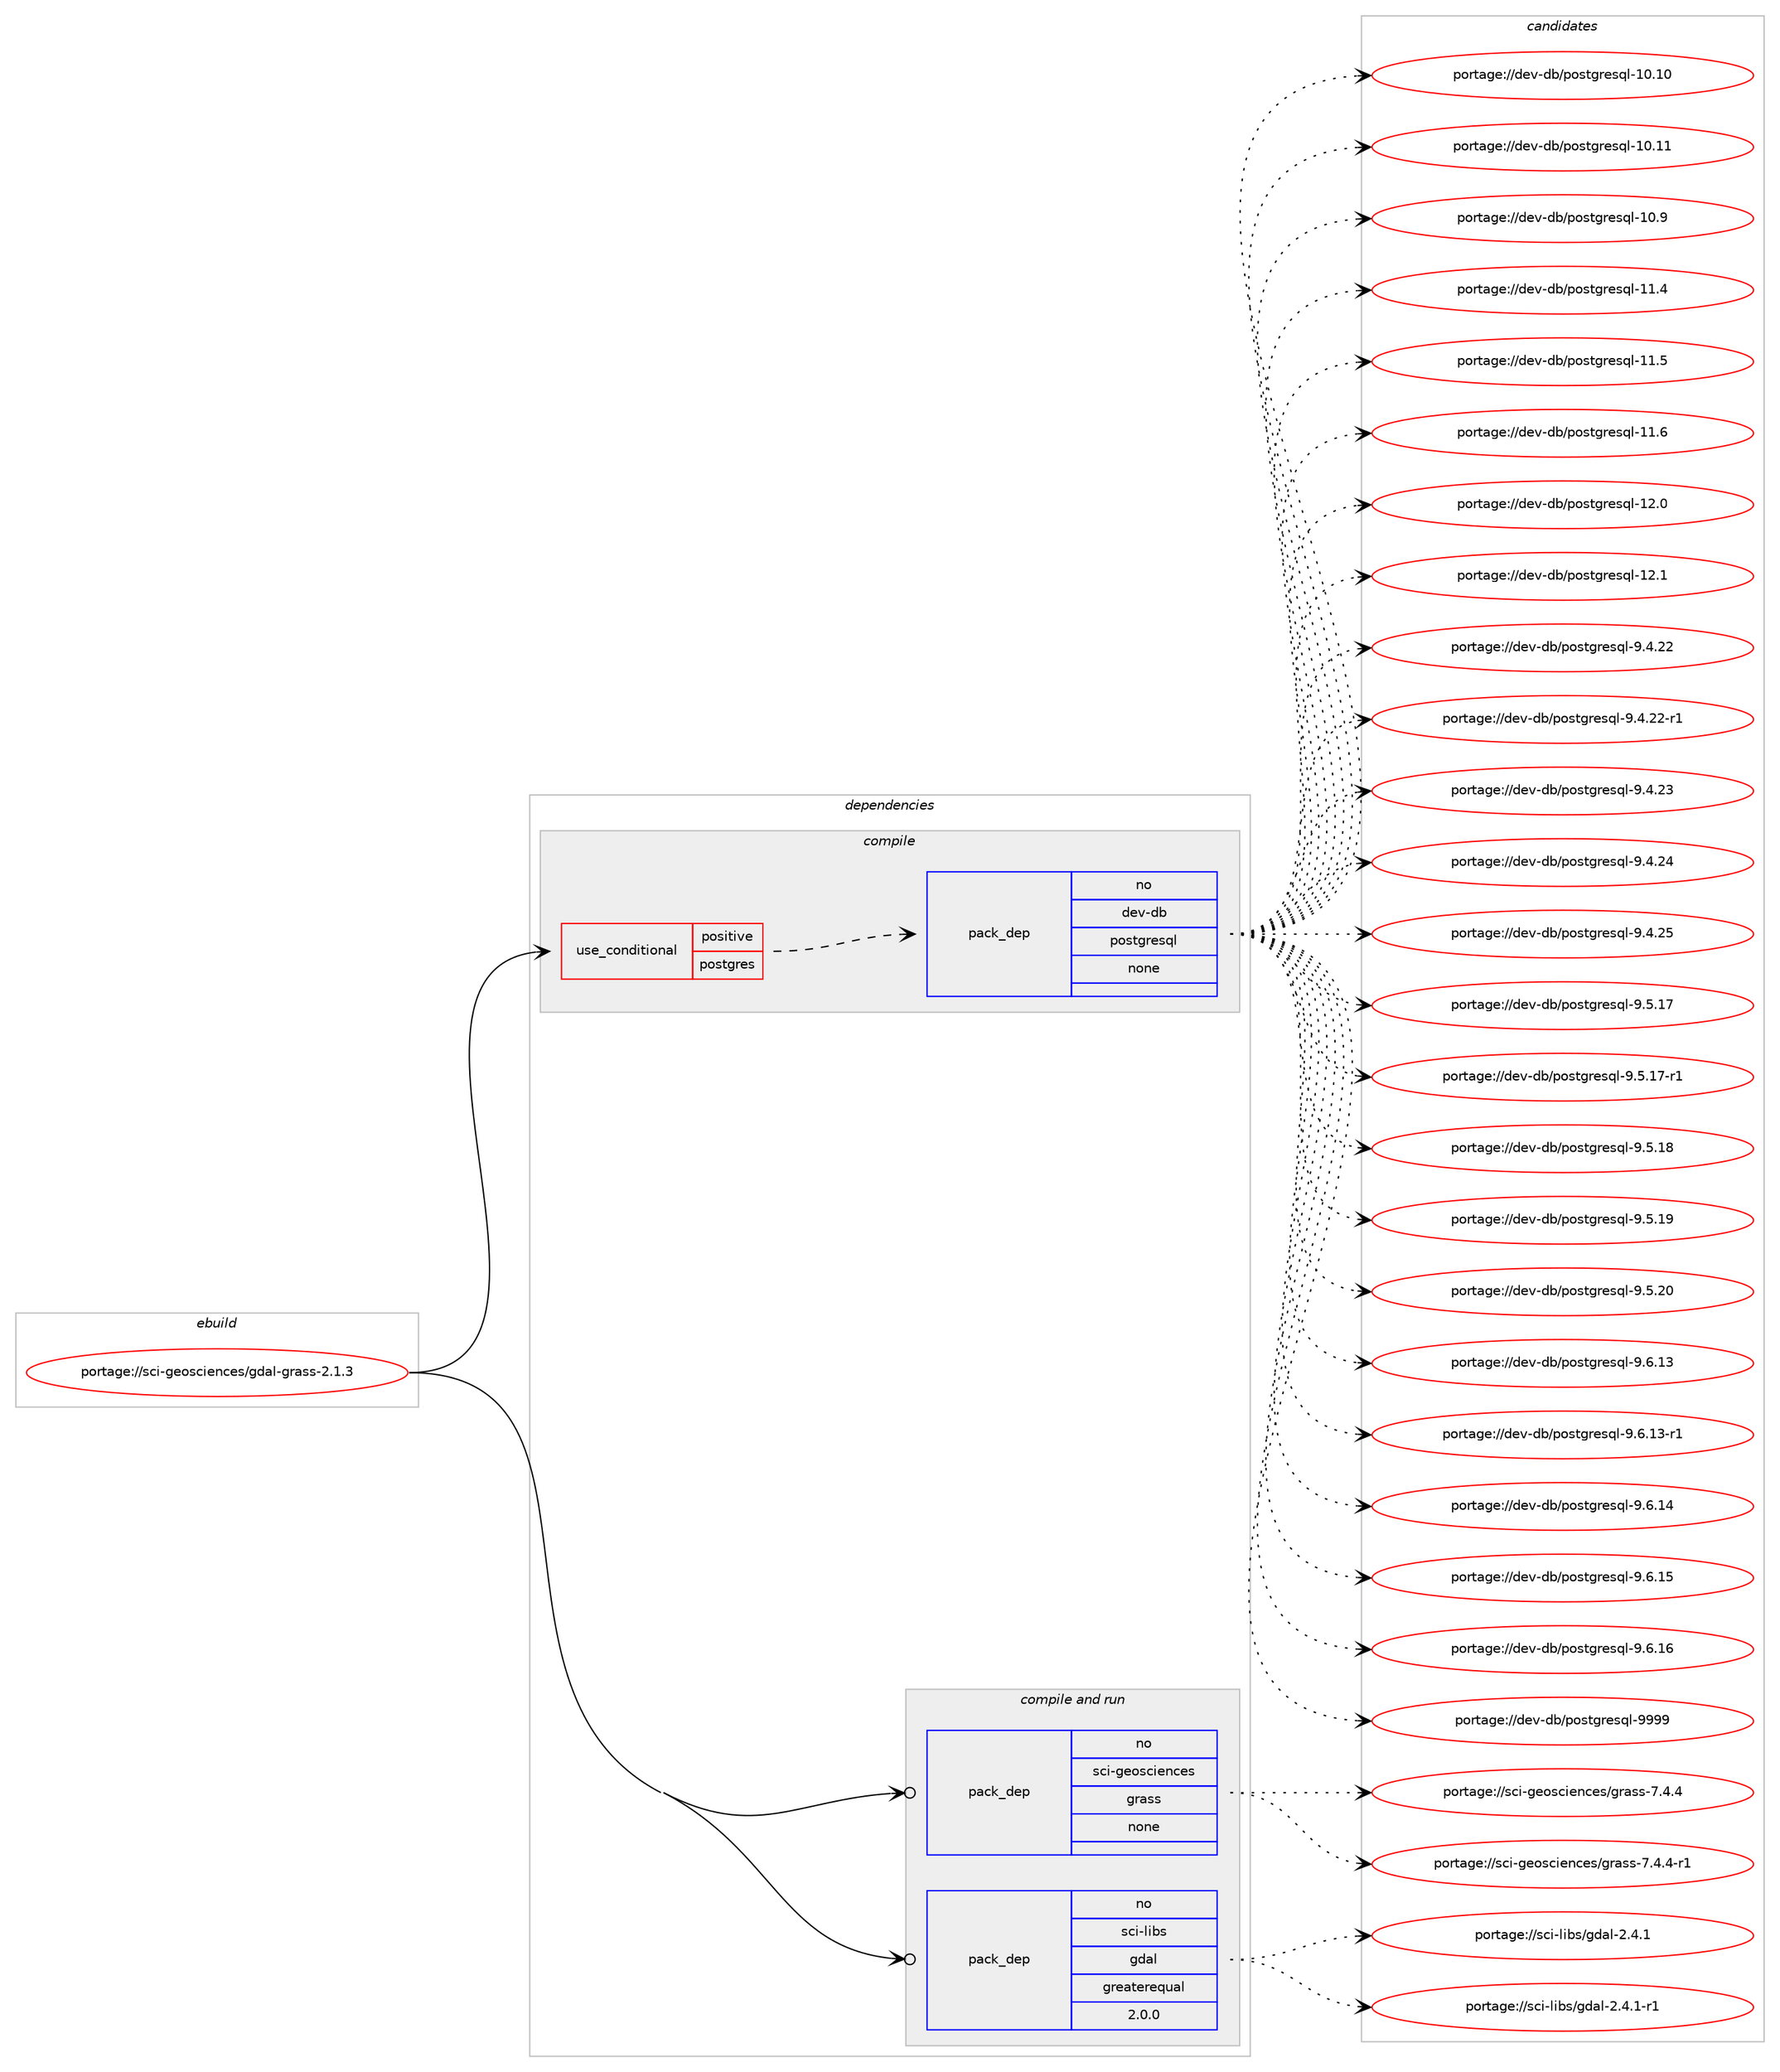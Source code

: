 digraph prolog {

# *************
# Graph options
# *************

newrank=true;
concentrate=true;
compound=true;
graph [rankdir=LR,fontname=Helvetica,fontsize=10,ranksep=1.5];#, ranksep=2.5, nodesep=0.2];
edge  [arrowhead=vee];
node  [fontname=Helvetica,fontsize=10];

# **********
# The ebuild
# **********

subgraph cluster_leftcol {
color=gray;
rank=same;
label=<<i>ebuild</i>>;
id [label="portage://sci-geosciences/gdal-grass-2.1.3", color=red, width=4, href="../sci-geosciences/gdal-grass-2.1.3.svg"];
}

# ****************
# The dependencies
# ****************

subgraph cluster_midcol {
color=gray;
label=<<i>dependencies</i>>;
subgraph cluster_compile {
fillcolor="#eeeeee";
style=filled;
label=<<i>compile</i>>;
subgraph cond95739 {
dependency386708 [label=<<TABLE BORDER="0" CELLBORDER="1" CELLSPACING="0" CELLPADDING="4"><TR><TD ROWSPAN="3" CELLPADDING="10">use_conditional</TD></TR><TR><TD>positive</TD></TR><TR><TD>postgres</TD></TR></TABLE>>, shape=none, color=red];
subgraph pack284409 {
dependency386709 [label=<<TABLE BORDER="0" CELLBORDER="1" CELLSPACING="0" CELLPADDING="4" WIDTH="220"><TR><TD ROWSPAN="6" CELLPADDING="30">pack_dep</TD></TR><TR><TD WIDTH="110">no</TD></TR><TR><TD>dev-db</TD></TR><TR><TD>postgresql</TD></TR><TR><TD>none</TD></TR><TR><TD></TD></TR></TABLE>>, shape=none, color=blue];
}
dependency386708:e -> dependency386709:w [weight=20,style="dashed",arrowhead="vee"];
}
id:e -> dependency386708:w [weight=20,style="solid",arrowhead="vee"];
}
subgraph cluster_compileandrun {
fillcolor="#eeeeee";
style=filled;
label=<<i>compile and run</i>>;
subgraph pack284410 {
dependency386710 [label=<<TABLE BORDER="0" CELLBORDER="1" CELLSPACING="0" CELLPADDING="4" WIDTH="220"><TR><TD ROWSPAN="6" CELLPADDING="30">pack_dep</TD></TR><TR><TD WIDTH="110">no</TD></TR><TR><TD>sci-geosciences</TD></TR><TR><TD>grass</TD></TR><TR><TD>none</TD></TR><TR><TD></TD></TR></TABLE>>, shape=none, color=blue];
}
id:e -> dependency386710:w [weight=20,style="solid",arrowhead="odotvee"];
subgraph pack284411 {
dependency386711 [label=<<TABLE BORDER="0" CELLBORDER="1" CELLSPACING="0" CELLPADDING="4" WIDTH="220"><TR><TD ROWSPAN="6" CELLPADDING="30">pack_dep</TD></TR><TR><TD WIDTH="110">no</TD></TR><TR><TD>sci-libs</TD></TR><TR><TD>gdal</TD></TR><TR><TD>greaterequal</TD></TR><TR><TD>2.0.0</TD></TR></TABLE>>, shape=none, color=blue];
}
id:e -> dependency386711:w [weight=20,style="solid",arrowhead="odotvee"];
}
subgraph cluster_run {
fillcolor="#eeeeee";
style=filled;
label=<<i>run</i>>;
}
}

# **************
# The candidates
# **************

subgraph cluster_choices {
rank=same;
color=gray;
label=<<i>candidates</i>>;

subgraph choice284409 {
color=black;
nodesep=1;
choiceportage100101118451009847112111115116103114101115113108454948464948 [label="portage://dev-db/postgresql-10.10", color=red, width=4,href="../dev-db/postgresql-10.10.svg"];
choiceportage100101118451009847112111115116103114101115113108454948464949 [label="portage://dev-db/postgresql-10.11", color=red, width=4,href="../dev-db/postgresql-10.11.svg"];
choiceportage1001011184510098471121111151161031141011151131084549484657 [label="portage://dev-db/postgresql-10.9", color=red, width=4,href="../dev-db/postgresql-10.9.svg"];
choiceportage1001011184510098471121111151161031141011151131084549494652 [label="portage://dev-db/postgresql-11.4", color=red, width=4,href="../dev-db/postgresql-11.4.svg"];
choiceportage1001011184510098471121111151161031141011151131084549494653 [label="portage://dev-db/postgresql-11.5", color=red, width=4,href="../dev-db/postgresql-11.5.svg"];
choiceportage1001011184510098471121111151161031141011151131084549494654 [label="portage://dev-db/postgresql-11.6", color=red, width=4,href="../dev-db/postgresql-11.6.svg"];
choiceportage1001011184510098471121111151161031141011151131084549504648 [label="portage://dev-db/postgresql-12.0", color=red, width=4,href="../dev-db/postgresql-12.0.svg"];
choiceportage1001011184510098471121111151161031141011151131084549504649 [label="portage://dev-db/postgresql-12.1", color=red, width=4,href="../dev-db/postgresql-12.1.svg"];
choiceportage10010111845100984711211111511610311410111511310845574652465050 [label="portage://dev-db/postgresql-9.4.22", color=red, width=4,href="../dev-db/postgresql-9.4.22.svg"];
choiceportage100101118451009847112111115116103114101115113108455746524650504511449 [label="portage://dev-db/postgresql-9.4.22-r1", color=red, width=4,href="../dev-db/postgresql-9.4.22-r1.svg"];
choiceportage10010111845100984711211111511610311410111511310845574652465051 [label="portage://dev-db/postgresql-9.4.23", color=red, width=4,href="../dev-db/postgresql-9.4.23.svg"];
choiceportage10010111845100984711211111511610311410111511310845574652465052 [label="portage://dev-db/postgresql-9.4.24", color=red, width=4,href="../dev-db/postgresql-9.4.24.svg"];
choiceportage10010111845100984711211111511610311410111511310845574652465053 [label="portage://dev-db/postgresql-9.4.25", color=red, width=4,href="../dev-db/postgresql-9.4.25.svg"];
choiceportage10010111845100984711211111511610311410111511310845574653464955 [label="portage://dev-db/postgresql-9.5.17", color=red, width=4,href="../dev-db/postgresql-9.5.17.svg"];
choiceportage100101118451009847112111115116103114101115113108455746534649554511449 [label="portage://dev-db/postgresql-9.5.17-r1", color=red, width=4,href="../dev-db/postgresql-9.5.17-r1.svg"];
choiceportage10010111845100984711211111511610311410111511310845574653464956 [label="portage://dev-db/postgresql-9.5.18", color=red, width=4,href="../dev-db/postgresql-9.5.18.svg"];
choiceportage10010111845100984711211111511610311410111511310845574653464957 [label="portage://dev-db/postgresql-9.5.19", color=red, width=4,href="../dev-db/postgresql-9.5.19.svg"];
choiceportage10010111845100984711211111511610311410111511310845574653465048 [label="portage://dev-db/postgresql-9.5.20", color=red, width=4,href="../dev-db/postgresql-9.5.20.svg"];
choiceportage10010111845100984711211111511610311410111511310845574654464951 [label="portage://dev-db/postgresql-9.6.13", color=red, width=4,href="../dev-db/postgresql-9.6.13.svg"];
choiceportage100101118451009847112111115116103114101115113108455746544649514511449 [label="portage://dev-db/postgresql-9.6.13-r1", color=red, width=4,href="../dev-db/postgresql-9.6.13-r1.svg"];
choiceportage10010111845100984711211111511610311410111511310845574654464952 [label="portage://dev-db/postgresql-9.6.14", color=red, width=4,href="../dev-db/postgresql-9.6.14.svg"];
choiceportage10010111845100984711211111511610311410111511310845574654464953 [label="portage://dev-db/postgresql-9.6.15", color=red, width=4,href="../dev-db/postgresql-9.6.15.svg"];
choiceportage10010111845100984711211111511610311410111511310845574654464954 [label="portage://dev-db/postgresql-9.6.16", color=red, width=4,href="../dev-db/postgresql-9.6.16.svg"];
choiceportage1001011184510098471121111151161031141011151131084557575757 [label="portage://dev-db/postgresql-9999", color=red, width=4,href="../dev-db/postgresql-9999.svg"];
dependency386709:e -> choiceportage100101118451009847112111115116103114101115113108454948464948:w [style=dotted,weight="100"];
dependency386709:e -> choiceportage100101118451009847112111115116103114101115113108454948464949:w [style=dotted,weight="100"];
dependency386709:e -> choiceportage1001011184510098471121111151161031141011151131084549484657:w [style=dotted,weight="100"];
dependency386709:e -> choiceportage1001011184510098471121111151161031141011151131084549494652:w [style=dotted,weight="100"];
dependency386709:e -> choiceportage1001011184510098471121111151161031141011151131084549494653:w [style=dotted,weight="100"];
dependency386709:e -> choiceportage1001011184510098471121111151161031141011151131084549494654:w [style=dotted,weight="100"];
dependency386709:e -> choiceportage1001011184510098471121111151161031141011151131084549504648:w [style=dotted,weight="100"];
dependency386709:e -> choiceportage1001011184510098471121111151161031141011151131084549504649:w [style=dotted,weight="100"];
dependency386709:e -> choiceportage10010111845100984711211111511610311410111511310845574652465050:w [style=dotted,weight="100"];
dependency386709:e -> choiceportage100101118451009847112111115116103114101115113108455746524650504511449:w [style=dotted,weight="100"];
dependency386709:e -> choiceportage10010111845100984711211111511610311410111511310845574652465051:w [style=dotted,weight="100"];
dependency386709:e -> choiceportage10010111845100984711211111511610311410111511310845574652465052:w [style=dotted,weight="100"];
dependency386709:e -> choiceportage10010111845100984711211111511610311410111511310845574652465053:w [style=dotted,weight="100"];
dependency386709:e -> choiceportage10010111845100984711211111511610311410111511310845574653464955:w [style=dotted,weight="100"];
dependency386709:e -> choiceportage100101118451009847112111115116103114101115113108455746534649554511449:w [style=dotted,weight="100"];
dependency386709:e -> choiceportage10010111845100984711211111511610311410111511310845574653464956:w [style=dotted,weight="100"];
dependency386709:e -> choiceportage10010111845100984711211111511610311410111511310845574653464957:w [style=dotted,weight="100"];
dependency386709:e -> choiceportage10010111845100984711211111511610311410111511310845574653465048:w [style=dotted,weight="100"];
dependency386709:e -> choiceportage10010111845100984711211111511610311410111511310845574654464951:w [style=dotted,weight="100"];
dependency386709:e -> choiceportage100101118451009847112111115116103114101115113108455746544649514511449:w [style=dotted,weight="100"];
dependency386709:e -> choiceportage10010111845100984711211111511610311410111511310845574654464952:w [style=dotted,weight="100"];
dependency386709:e -> choiceportage10010111845100984711211111511610311410111511310845574654464953:w [style=dotted,weight="100"];
dependency386709:e -> choiceportage10010111845100984711211111511610311410111511310845574654464954:w [style=dotted,weight="100"];
dependency386709:e -> choiceportage1001011184510098471121111151161031141011151131084557575757:w [style=dotted,weight="100"];
}
subgraph choice284410 {
color=black;
nodesep=1;
choiceportage115991054510310111111599105101110991011154710311497115115455546524652 [label="portage://sci-geosciences/grass-7.4.4", color=red, width=4,href="../sci-geosciences/grass-7.4.4.svg"];
choiceportage1159910545103101111115991051011109910111547103114971151154555465246524511449 [label="portage://sci-geosciences/grass-7.4.4-r1", color=red, width=4,href="../sci-geosciences/grass-7.4.4-r1.svg"];
dependency386710:e -> choiceportage115991054510310111111599105101110991011154710311497115115455546524652:w [style=dotted,weight="100"];
dependency386710:e -> choiceportage1159910545103101111115991051011109910111547103114971151154555465246524511449:w [style=dotted,weight="100"];
}
subgraph choice284411 {
color=black;
nodesep=1;
choiceportage1159910545108105981154710310097108455046524649 [label="portage://sci-libs/gdal-2.4.1", color=red, width=4,href="../sci-libs/gdal-2.4.1.svg"];
choiceportage11599105451081059811547103100971084550465246494511449 [label="portage://sci-libs/gdal-2.4.1-r1", color=red, width=4,href="../sci-libs/gdal-2.4.1-r1.svg"];
dependency386711:e -> choiceportage1159910545108105981154710310097108455046524649:w [style=dotted,weight="100"];
dependency386711:e -> choiceportage11599105451081059811547103100971084550465246494511449:w [style=dotted,weight="100"];
}
}

}
